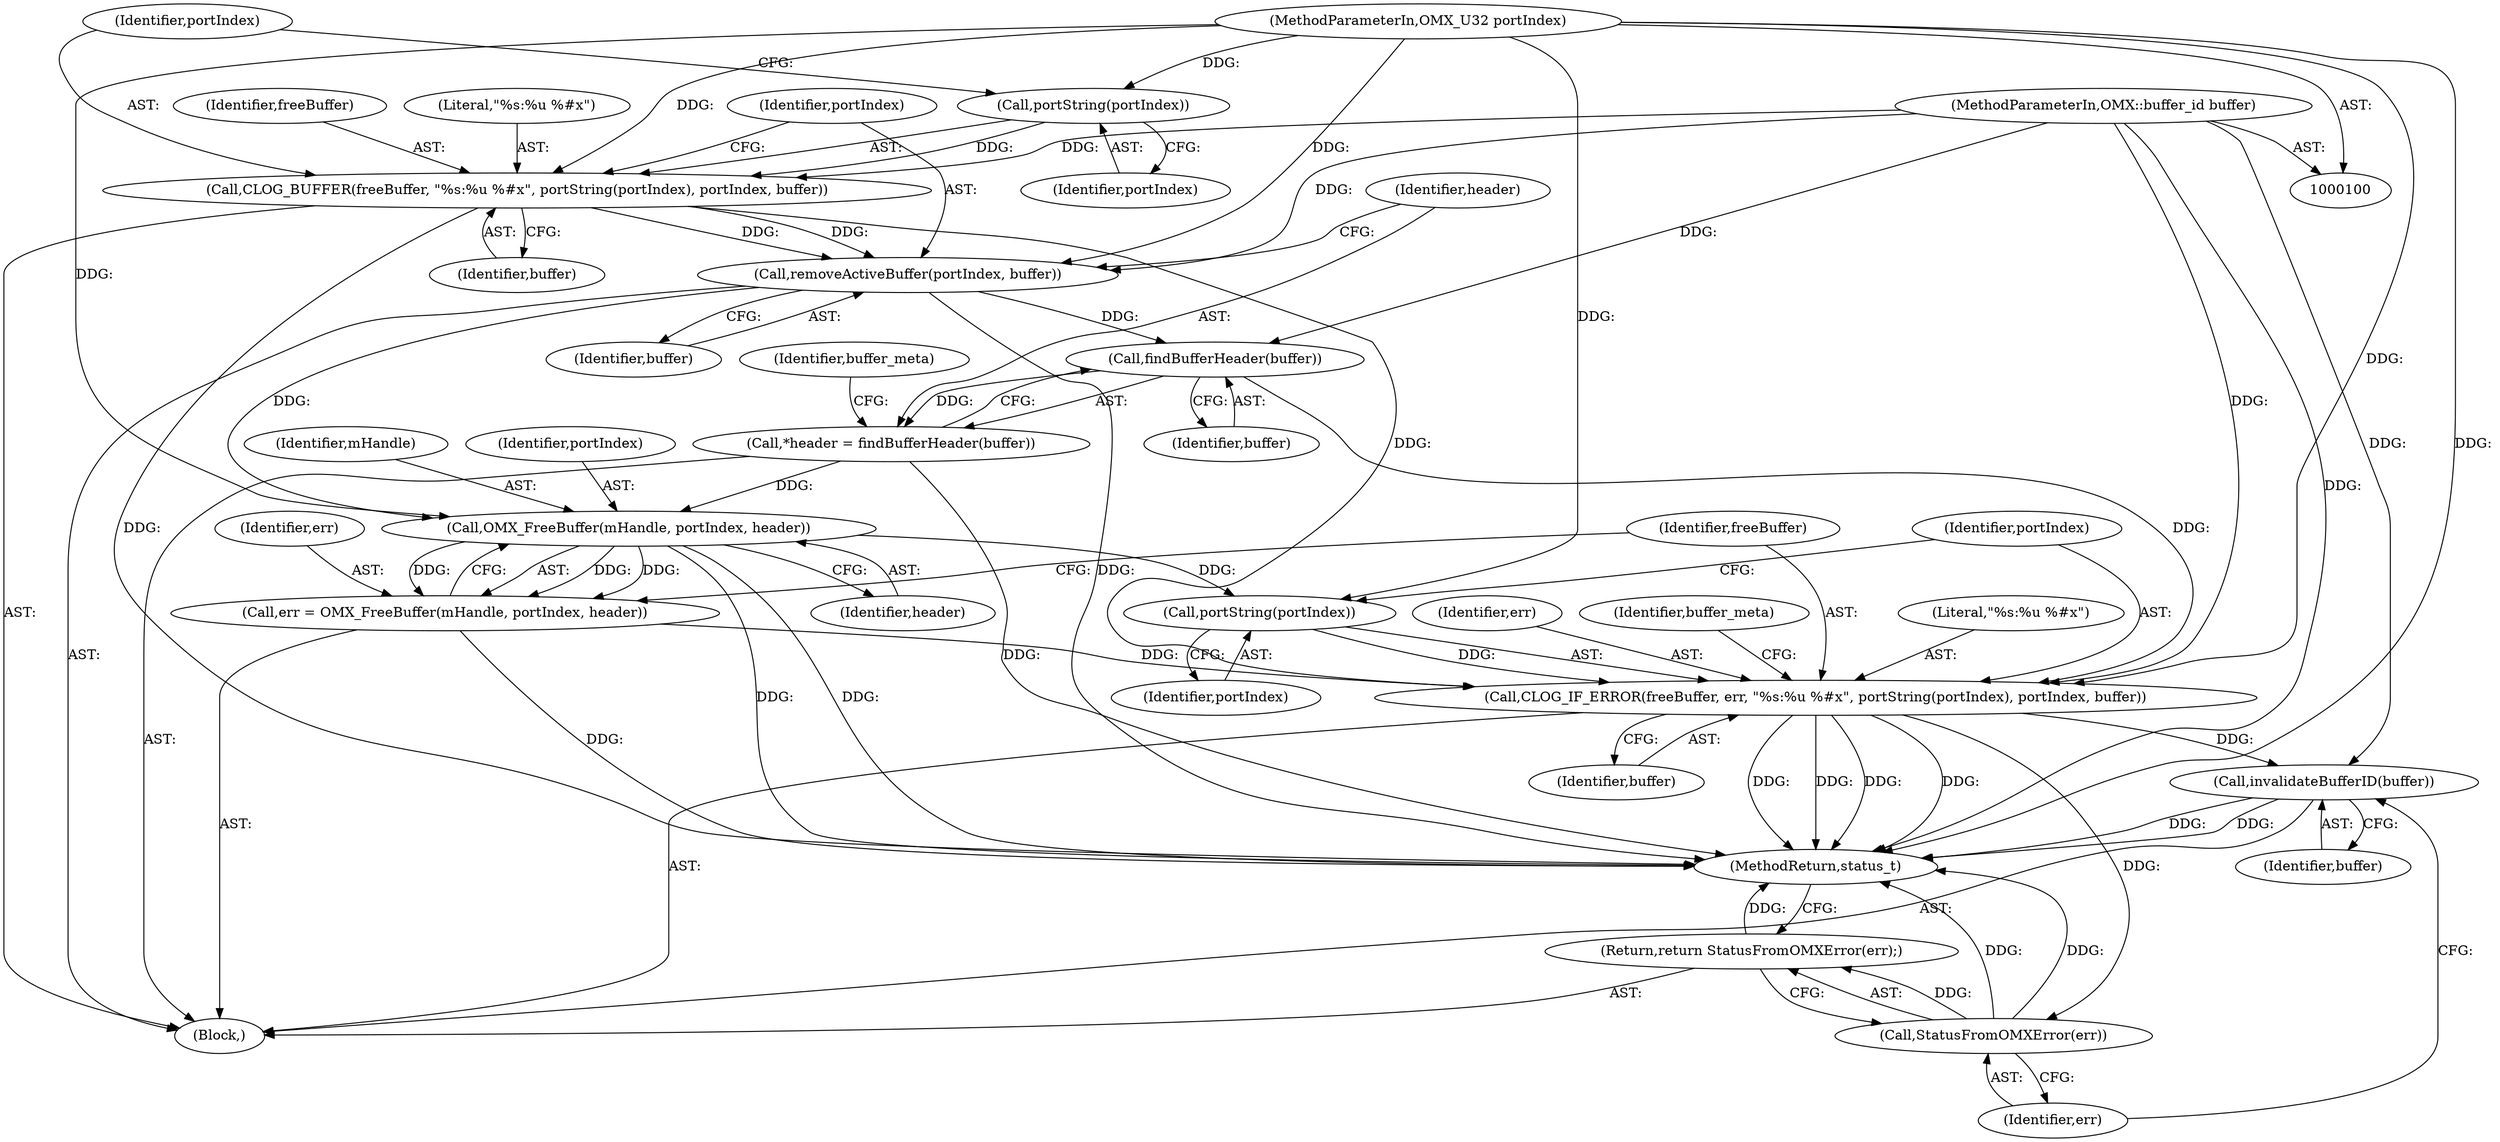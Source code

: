 digraph "1_Android_b351eabb428c7ca85a34513c64601f437923d576_7@API" {
"1000112" [label="(Call,removeActiveBuffer(portIndex, buffer))"];
"1000105" [label="(Call,CLOG_BUFFER(freeBuffer, \"%s:%u %#x\", portString(portIndex), portIndex, buffer))"];
"1000108" [label="(Call,portString(portIndex))"];
"1000101" [label="(MethodParameterIn,OMX_U32 portIndex)"];
"1000102" [label="(MethodParameterIn,OMX::buffer_id buffer)"];
"1000118" [label="(Call,findBufferHeader(buffer))"];
"1000116" [label="(Call,*header = findBufferHeader(buffer))"];
"1000131" [label="(Call,OMX_FreeBuffer(mHandle, portIndex, header))"];
"1000129" [label="(Call,err = OMX_FreeBuffer(mHandle, portIndex, header))"];
"1000135" [label="(Call,CLOG_IF_ERROR(freeBuffer, err, \"%s:%u %#x\", portString(portIndex), portIndex, buffer))"];
"1000148" [label="(Call,invalidateBufferID(buffer))"];
"1000151" [label="(Call,StatusFromOMXError(err))"];
"1000150" [label="(Return,return StatusFromOMXError(err);)"];
"1000139" [label="(Call,portString(portIndex))"];
"1000105" [label="(Call,CLOG_BUFFER(freeBuffer, \"%s:%u %#x\", portString(portIndex), portIndex, buffer))"];
"1000130" [label="(Identifier,err)"];
"1000113" [label="(Identifier,portIndex)"];
"1000131" [label="(Call,OMX_FreeBuffer(mHandle, portIndex, header))"];
"1000142" [label="(Identifier,buffer)"];
"1000140" [label="(Identifier,portIndex)"];
"1000119" [label="(Identifier,buffer)"];
"1000137" [label="(Identifier,err)"];
"1000150" [label="(Return,return StatusFromOMXError(err);)"];
"1000122" [label="(Identifier,buffer_meta)"];
"1000144" [label="(Identifier,buffer_meta)"];
"1000136" [label="(Identifier,freeBuffer)"];
"1000152" [label="(Identifier,err)"];
"1000114" [label="(Identifier,buffer)"];
"1000116" [label="(Call,*header = findBufferHeader(buffer))"];
"1000134" [label="(Identifier,header)"];
"1000148" [label="(Call,invalidateBufferID(buffer))"];
"1000138" [label="(Literal,\"%s:%u %#x\")"];
"1000111" [label="(Identifier,buffer)"];
"1000117" [label="(Identifier,header)"];
"1000132" [label="(Identifier,mHandle)"];
"1000108" [label="(Call,portString(portIndex))"];
"1000135" [label="(Call,CLOG_IF_ERROR(freeBuffer, err, \"%s:%u %#x\", portString(portIndex), portIndex, buffer))"];
"1000109" [label="(Identifier,portIndex)"];
"1000139" [label="(Call,portString(portIndex))"];
"1000112" [label="(Call,removeActiveBuffer(portIndex, buffer))"];
"1000106" [label="(Identifier,freeBuffer)"];
"1000153" [label="(MethodReturn,status_t)"];
"1000103" [label="(Block,)"];
"1000101" [label="(MethodParameterIn,OMX_U32 portIndex)"];
"1000149" [label="(Identifier,buffer)"];
"1000151" [label="(Call,StatusFromOMXError(err))"];
"1000110" [label="(Identifier,portIndex)"];
"1000141" [label="(Identifier,portIndex)"];
"1000107" [label="(Literal,\"%s:%u %#x\")"];
"1000129" [label="(Call,err = OMX_FreeBuffer(mHandle, portIndex, header))"];
"1000133" [label="(Identifier,portIndex)"];
"1000118" [label="(Call,findBufferHeader(buffer))"];
"1000102" [label="(MethodParameterIn,OMX::buffer_id buffer)"];
"1000112" -> "1000103"  [label="AST: "];
"1000112" -> "1000114"  [label="CFG: "];
"1000113" -> "1000112"  [label="AST: "];
"1000114" -> "1000112"  [label="AST: "];
"1000117" -> "1000112"  [label="CFG: "];
"1000112" -> "1000153"  [label="DDG: "];
"1000105" -> "1000112"  [label="DDG: "];
"1000105" -> "1000112"  [label="DDG: "];
"1000101" -> "1000112"  [label="DDG: "];
"1000102" -> "1000112"  [label="DDG: "];
"1000112" -> "1000118"  [label="DDG: "];
"1000112" -> "1000131"  [label="DDG: "];
"1000105" -> "1000103"  [label="AST: "];
"1000105" -> "1000111"  [label="CFG: "];
"1000106" -> "1000105"  [label="AST: "];
"1000107" -> "1000105"  [label="AST: "];
"1000108" -> "1000105"  [label="AST: "];
"1000110" -> "1000105"  [label="AST: "];
"1000111" -> "1000105"  [label="AST: "];
"1000113" -> "1000105"  [label="CFG: "];
"1000105" -> "1000153"  [label="DDG: "];
"1000108" -> "1000105"  [label="DDG: "];
"1000101" -> "1000105"  [label="DDG: "];
"1000102" -> "1000105"  [label="DDG: "];
"1000105" -> "1000135"  [label="DDG: "];
"1000108" -> "1000109"  [label="CFG: "];
"1000109" -> "1000108"  [label="AST: "];
"1000110" -> "1000108"  [label="CFG: "];
"1000101" -> "1000108"  [label="DDG: "];
"1000101" -> "1000100"  [label="AST: "];
"1000101" -> "1000153"  [label="DDG: "];
"1000101" -> "1000131"  [label="DDG: "];
"1000101" -> "1000139"  [label="DDG: "];
"1000101" -> "1000135"  [label="DDG: "];
"1000102" -> "1000100"  [label="AST: "];
"1000102" -> "1000153"  [label="DDG: "];
"1000102" -> "1000118"  [label="DDG: "];
"1000102" -> "1000135"  [label="DDG: "];
"1000102" -> "1000148"  [label="DDG: "];
"1000118" -> "1000116"  [label="AST: "];
"1000118" -> "1000119"  [label="CFG: "];
"1000119" -> "1000118"  [label="AST: "];
"1000116" -> "1000118"  [label="CFG: "];
"1000118" -> "1000116"  [label="DDG: "];
"1000118" -> "1000135"  [label="DDG: "];
"1000116" -> "1000103"  [label="AST: "];
"1000117" -> "1000116"  [label="AST: "];
"1000122" -> "1000116"  [label="CFG: "];
"1000116" -> "1000153"  [label="DDG: "];
"1000116" -> "1000131"  [label="DDG: "];
"1000131" -> "1000129"  [label="AST: "];
"1000131" -> "1000134"  [label="CFG: "];
"1000132" -> "1000131"  [label="AST: "];
"1000133" -> "1000131"  [label="AST: "];
"1000134" -> "1000131"  [label="AST: "];
"1000129" -> "1000131"  [label="CFG: "];
"1000131" -> "1000153"  [label="DDG: "];
"1000131" -> "1000153"  [label="DDG: "];
"1000131" -> "1000129"  [label="DDG: "];
"1000131" -> "1000129"  [label="DDG: "];
"1000131" -> "1000129"  [label="DDG: "];
"1000131" -> "1000139"  [label="DDG: "];
"1000129" -> "1000103"  [label="AST: "];
"1000130" -> "1000129"  [label="AST: "];
"1000136" -> "1000129"  [label="CFG: "];
"1000129" -> "1000153"  [label="DDG: "];
"1000129" -> "1000135"  [label="DDG: "];
"1000135" -> "1000103"  [label="AST: "];
"1000135" -> "1000142"  [label="CFG: "];
"1000136" -> "1000135"  [label="AST: "];
"1000137" -> "1000135"  [label="AST: "];
"1000138" -> "1000135"  [label="AST: "];
"1000139" -> "1000135"  [label="AST: "];
"1000141" -> "1000135"  [label="AST: "];
"1000142" -> "1000135"  [label="AST: "];
"1000144" -> "1000135"  [label="CFG: "];
"1000135" -> "1000153"  [label="DDG: "];
"1000135" -> "1000153"  [label="DDG: "];
"1000135" -> "1000153"  [label="DDG: "];
"1000135" -> "1000153"  [label="DDG: "];
"1000139" -> "1000135"  [label="DDG: "];
"1000135" -> "1000148"  [label="DDG: "];
"1000135" -> "1000151"  [label="DDG: "];
"1000148" -> "1000103"  [label="AST: "];
"1000148" -> "1000149"  [label="CFG: "];
"1000149" -> "1000148"  [label="AST: "];
"1000152" -> "1000148"  [label="CFG: "];
"1000148" -> "1000153"  [label="DDG: "];
"1000148" -> "1000153"  [label="DDG: "];
"1000151" -> "1000150"  [label="AST: "];
"1000151" -> "1000152"  [label="CFG: "];
"1000152" -> "1000151"  [label="AST: "];
"1000150" -> "1000151"  [label="CFG: "];
"1000151" -> "1000153"  [label="DDG: "];
"1000151" -> "1000153"  [label="DDG: "];
"1000151" -> "1000150"  [label="DDG: "];
"1000150" -> "1000103"  [label="AST: "];
"1000153" -> "1000150"  [label="CFG: "];
"1000150" -> "1000153"  [label="DDG: "];
"1000139" -> "1000140"  [label="CFG: "];
"1000140" -> "1000139"  [label="AST: "];
"1000141" -> "1000139"  [label="CFG: "];
}
